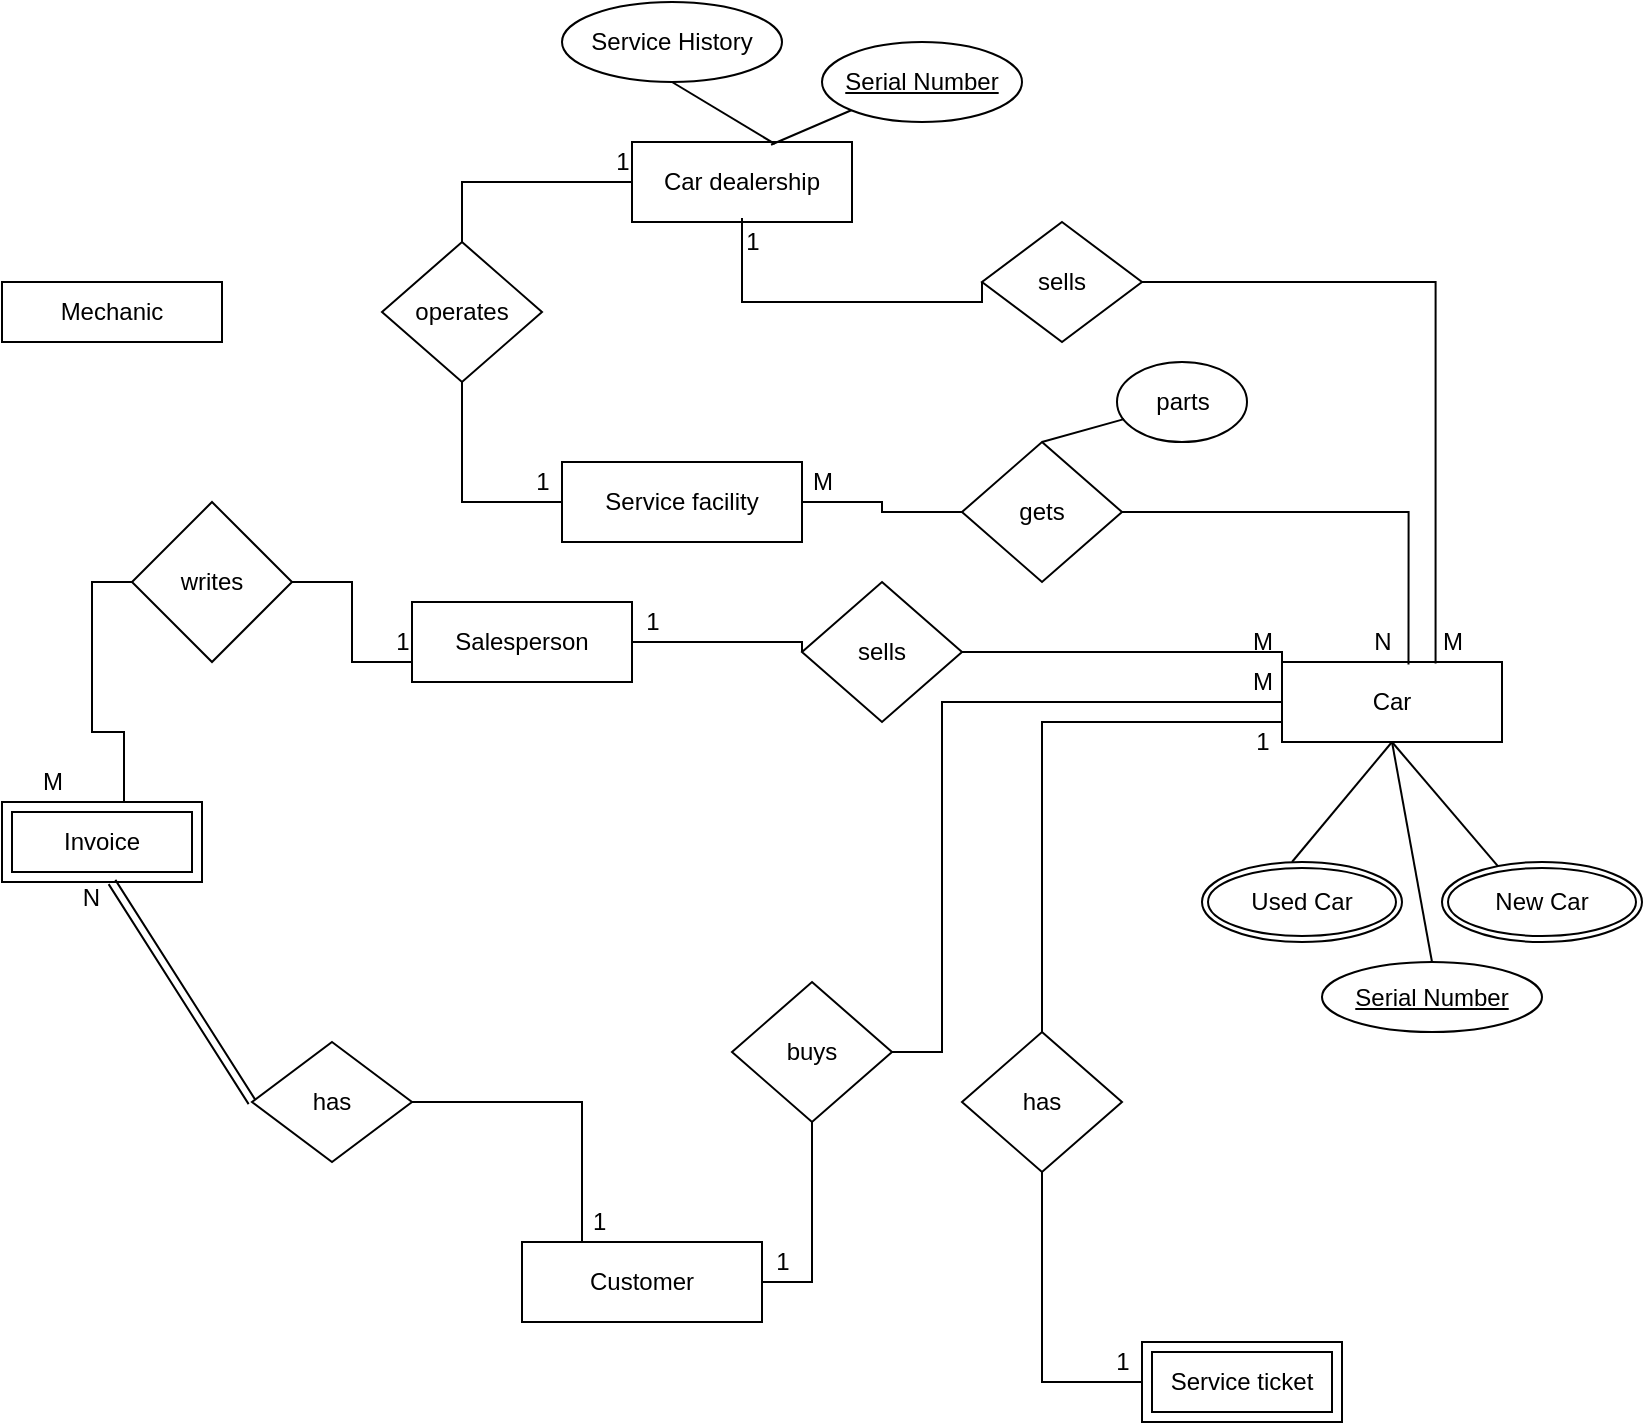 <mxfile version="15.7.3" type="github">
  <diagram id="thSH0ayQxO71pJ6wV1Sd" name="Page-1">
    <mxGraphModel dx="453" dy="278" grid="1" gridSize="10" guides="1" tooltips="1" connect="1" arrows="1" fold="1" page="1" pageScale="1" pageWidth="850" pageHeight="1100" math="0" shadow="0">
      <root>
        <mxCell id="0" />
        <mxCell id="1" parent="0" />
        <mxCell id="2t8MsXC4N8kTPNsJ7Vme-44" style="edgeStyle=orthogonalEdgeStyle;rounded=0;orthogonalLoop=1;jettySize=auto;html=1;entryX=0.5;entryY=0;entryDx=0;entryDy=0;startArrow=none;startFill=0;endArrow=none;endFill=0;" edge="1" parent="1" source="qbq0ifineMjqy3SYOCrd-1" target="2t8MsXC4N8kTPNsJ7Vme-43">
          <mxGeometry relative="1" as="geometry" />
        </mxCell>
        <mxCell id="qbq0ifineMjqy3SYOCrd-1" value="Car dealership" style="rounded=0;whiteSpace=wrap;html=1;" parent="1" vertex="1">
          <mxGeometry x="355" y="210" width="110" height="40" as="geometry" />
        </mxCell>
        <mxCell id="qbq0ifineMjqy3SYOCrd-2" value="Service facility" style="rounded=0;whiteSpace=wrap;html=1;" parent="1" vertex="1">
          <mxGeometry x="320" y="370" width="120" height="40" as="geometry" />
        </mxCell>
        <mxCell id="2t8MsXC4N8kTPNsJ7Vme-59" style="edgeStyle=orthogonalEdgeStyle;rounded=0;orthogonalLoop=1;jettySize=auto;html=1;startArrow=none;startFill=0;endArrow=none;endFill=0;" edge="1" parent="1" source="qbq0ifineMjqy3SYOCrd-3" target="2t8MsXC4N8kTPNsJ7Vme-58">
          <mxGeometry relative="1" as="geometry">
            <Array as="points">
              <mxPoint x="560" y="500" />
            </Array>
          </mxGeometry>
        </mxCell>
        <mxCell id="qbq0ifineMjqy3SYOCrd-3" value="Car" style="rounded=0;whiteSpace=wrap;html=1;" parent="1" vertex="1">
          <mxGeometry x="680" y="470" width="110" height="40" as="geometry" />
        </mxCell>
        <mxCell id="2t8MsXC4N8kTPNsJ7Vme-17" style="edgeStyle=orthogonalEdgeStyle;rounded=0;orthogonalLoop=1;jettySize=auto;html=1;entryX=0;entryY=0.5;entryDx=0;entryDy=0;startArrow=none;startFill=0;endArrow=none;endFill=0;" edge="1" parent="1" source="qbq0ifineMjqy3SYOCrd-4" target="2t8MsXC4N8kTPNsJ7Vme-16">
          <mxGeometry relative="1" as="geometry">
            <Array as="points">
              <mxPoint x="440" y="460" />
            </Array>
          </mxGeometry>
        </mxCell>
        <mxCell id="qbq0ifineMjqy3SYOCrd-4" value="Salesperson" style="rounded=0;whiteSpace=wrap;html=1;" parent="1" vertex="1">
          <mxGeometry x="245" y="440" width="110" height="40" as="geometry" />
        </mxCell>
        <mxCell id="2t8MsXC4N8kTPNsJ7Vme-30" style="edgeStyle=orthogonalEdgeStyle;rounded=0;orthogonalLoop=1;jettySize=auto;html=1;entryX=0;entryY=0.5;entryDx=0;entryDy=0;startArrow=none;startFill=0;endArrow=none;endFill=0;" edge="1" parent="1" target="2t8MsXC4N8kTPNsJ7Vme-27">
          <mxGeometry relative="1" as="geometry">
            <mxPoint x="80" y="540" as="sourcePoint" />
          </mxGeometry>
        </mxCell>
        <mxCell id="qbq0ifineMjqy3SYOCrd-6" value="Mechanic" style="rounded=0;whiteSpace=wrap;html=1;" parent="1" vertex="1">
          <mxGeometry x="40" y="280" width="110" height="30" as="geometry" />
        </mxCell>
        <mxCell id="qbq0ifineMjqy3SYOCrd-7" value="Customer" style="rounded=0;whiteSpace=wrap;html=1;" parent="1" vertex="1">
          <mxGeometry x="300" y="760" width="120" height="40" as="geometry" />
        </mxCell>
        <mxCell id="qbq0ifineMjqy3SYOCrd-9" value="&lt;u&gt;Serial Number&lt;/u&gt;" style="ellipse;whiteSpace=wrap;html=1;" parent="1" vertex="1">
          <mxGeometry x="450" y="160" width="100" height="40" as="geometry" />
        </mxCell>
        <mxCell id="qbq0ifineMjqy3SYOCrd-14" value="" style="endArrow=none;html=1;rounded=0;entryX=0;entryY=1;entryDx=0;entryDy=0;exitX=0.632;exitY=0.034;exitDx=0;exitDy=0;exitPerimeter=0;" parent="1" target="qbq0ifineMjqy3SYOCrd-9" edge="1" source="qbq0ifineMjqy3SYOCrd-1">
          <mxGeometry width="50" height="50" relative="1" as="geometry">
            <mxPoint x="400" y="240" as="sourcePoint" />
            <mxPoint x="450" y="190" as="targetPoint" />
            <Array as="points" />
          </mxGeometry>
        </mxCell>
        <mxCell id="2t8MsXC4N8kTPNsJ7Vme-3" style="edgeStyle=orthogonalEdgeStyle;rounded=0;orthogonalLoop=1;jettySize=auto;html=1;entryX=0.698;entryY=0.02;entryDx=0;entryDy=0;entryPerimeter=0;startArrow=none;startFill=0;endArrow=none;endFill=0;" edge="1" parent="1" source="2t8MsXC4N8kTPNsJ7Vme-1" target="qbq0ifineMjqy3SYOCrd-3">
          <mxGeometry relative="1" as="geometry" />
        </mxCell>
        <mxCell id="2t8MsXC4N8kTPNsJ7Vme-1" value="sells" style="rhombus;whiteSpace=wrap;html=1;" vertex="1" parent="1">
          <mxGeometry x="530" y="250" width="80" height="60" as="geometry" />
        </mxCell>
        <mxCell id="2t8MsXC4N8kTPNsJ7Vme-34" style="edgeStyle=orthogonalEdgeStyle;rounded=0;orthogonalLoop=1;jettySize=auto;html=1;entryX=0;entryY=0.5;entryDx=0;entryDy=0;startArrow=none;startFill=0;endArrow=none;endFill=0;" edge="1" parent="1" target="2t8MsXC4N8kTPNsJ7Vme-1">
          <mxGeometry relative="1" as="geometry">
            <mxPoint x="410" y="248" as="sourcePoint" />
            <Array as="points">
              <mxPoint x="410" y="290" />
            </Array>
          </mxGeometry>
        </mxCell>
        <mxCell id="2t8MsXC4N8kTPNsJ7Vme-5" value="1" style="text;html=1;align=center;verticalAlign=middle;resizable=0;points=[];autosize=1;strokeColor=none;fillColor=none;" vertex="1" parent="1">
          <mxGeometry x="405" y="250" width="20" height="20" as="geometry" />
        </mxCell>
        <mxCell id="2t8MsXC4N8kTPNsJ7Vme-6" value="M" style="text;html=1;align=center;verticalAlign=middle;resizable=0;points=[];autosize=1;strokeColor=none;fillColor=none;" vertex="1" parent="1">
          <mxGeometry x="750" y="450" width="30" height="20" as="geometry" />
        </mxCell>
        <mxCell id="2t8MsXC4N8kTPNsJ7Vme-9" value="" style="endArrow=none;html=1;rounded=0;exitX=0.5;exitY=0;exitDx=0;exitDy=0;entryX=0.5;entryY=1;entryDx=0;entryDy=0;" edge="1" parent="1" target="qbq0ifineMjqy3SYOCrd-3">
          <mxGeometry width="50" height="50" relative="1" as="geometry">
            <mxPoint x="685" y="570" as="sourcePoint" />
            <mxPoint x="430" y="360" as="targetPoint" />
          </mxGeometry>
        </mxCell>
        <mxCell id="2t8MsXC4N8kTPNsJ7Vme-10" value="" style="endArrow=none;html=1;rounded=0;entryX=0.5;entryY=1;entryDx=0;entryDy=0;" edge="1" parent="1" target="qbq0ifineMjqy3SYOCrd-3">
          <mxGeometry width="50" height="50" relative="1" as="geometry">
            <mxPoint x="788.683" y="572.939" as="sourcePoint" />
            <mxPoint x="670" y="410" as="targetPoint" />
          </mxGeometry>
        </mxCell>
        <mxCell id="2t8MsXC4N8kTPNsJ7Vme-11" value="&lt;u&gt;Serial Number&lt;/u&gt;" style="ellipse;whiteSpace=wrap;html=1;" vertex="1" parent="1">
          <mxGeometry x="700" y="620" width="110" height="35" as="geometry" />
        </mxCell>
        <mxCell id="2t8MsXC4N8kTPNsJ7Vme-12" value="" style="endArrow=none;html=1;rounded=0;exitX=0.5;exitY=0;exitDx=0;exitDy=0;entryX=0.5;entryY=1;entryDx=0;entryDy=0;" edge="1" parent="1" source="2t8MsXC4N8kTPNsJ7Vme-11" target="qbq0ifineMjqy3SYOCrd-3">
          <mxGeometry width="50" height="50" relative="1" as="geometry">
            <mxPoint x="380" y="410" as="sourcePoint" />
            <mxPoint x="660" y="390" as="targetPoint" />
          </mxGeometry>
        </mxCell>
        <mxCell id="2t8MsXC4N8kTPNsJ7Vme-14" value="&lt;span&gt;Service History&lt;/span&gt;" style="ellipse;whiteSpace=wrap;html=1;" vertex="1" parent="1">
          <mxGeometry x="320" y="140" width="110" height="40" as="geometry" />
        </mxCell>
        <mxCell id="2t8MsXC4N8kTPNsJ7Vme-15" value="" style="endArrow=none;html=1;rounded=0;entryX=0.5;entryY=1;entryDx=0;entryDy=0;exitX=0.649;exitY=0.024;exitDx=0;exitDy=0;exitPerimeter=0;" edge="1" parent="1" source="qbq0ifineMjqy3SYOCrd-1" target="2t8MsXC4N8kTPNsJ7Vme-14">
          <mxGeometry width="50" height="50" relative="1" as="geometry">
            <mxPoint x="434.52" y="261.36" as="sourcePoint" />
            <mxPoint x="466.158" y="202.7" as="targetPoint" />
            <Array as="points" />
          </mxGeometry>
        </mxCell>
        <mxCell id="2t8MsXC4N8kTPNsJ7Vme-18" style="edgeStyle=orthogonalEdgeStyle;rounded=0;orthogonalLoop=1;jettySize=auto;html=1;entryX=0;entryY=0.75;entryDx=0;entryDy=0;startArrow=none;startFill=0;endArrow=none;endFill=0;exitX=1;exitY=0.5;exitDx=0;exitDy=0;" edge="1" parent="1" source="2t8MsXC4N8kTPNsJ7Vme-16" target="qbq0ifineMjqy3SYOCrd-3">
          <mxGeometry relative="1" as="geometry">
            <Array as="points">
              <mxPoint x="680" y="465" />
            </Array>
          </mxGeometry>
        </mxCell>
        <mxCell id="2t8MsXC4N8kTPNsJ7Vme-16" value="sells" style="rhombus;whiteSpace=wrap;html=1;" vertex="1" parent="1">
          <mxGeometry x="440" y="430" width="80" height="70" as="geometry" />
        </mxCell>
        <mxCell id="2t8MsXC4N8kTPNsJ7Vme-21" value="M" style="text;html=1;align=center;verticalAlign=middle;resizable=0;points=[];autosize=1;strokeColor=none;fillColor=none;" vertex="1" parent="1">
          <mxGeometry x="655" y="470" width="30" height="20" as="geometry" />
        </mxCell>
        <mxCell id="2t8MsXC4N8kTPNsJ7Vme-24" style="edgeStyle=orthogonalEdgeStyle;rounded=0;orthogonalLoop=1;jettySize=auto;html=1;entryX=1;entryY=0.5;entryDx=0;entryDy=0;startArrow=none;startFill=0;endArrow=none;endFill=0;" edge="1" parent="1" source="2t8MsXC4N8kTPNsJ7Vme-22" target="qbq0ifineMjqy3SYOCrd-7">
          <mxGeometry relative="1" as="geometry" />
        </mxCell>
        <mxCell id="2t8MsXC4N8kTPNsJ7Vme-35" style="edgeStyle=orthogonalEdgeStyle;rounded=0;orthogonalLoop=1;jettySize=auto;html=1;startArrow=none;startFill=0;endArrow=none;endFill=0;entryX=0;entryY=0.25;entryDx=0;entryDy=0;" edge="1" parent="1" source="2t8MsXC4N8kTPNsJ7Vme-22" target="qbq0ifineMjqy3SYOCrd-3">
          <mxGeometry relative="1" as="geometry">
            <mxPoint x="650" y="490" as="targetPoint" />
            <Array as="points">
              <mxPoint x="510" y="665" />
              <mxPoint x="510" y="490" />
              <mxPoint x="680" y="490" />
            </Array>
          </mxGeometry>
        </mxCell>
        <mxCell id="2t8MsXC4N8kTPNsJ7Vme-22" value="buys" style="rhombus;whiteSpace=wrap;html=1;" vertex="1" parent="1">
          <mxGeometry x="405" y="630" width="80" height="70" as="geometry" />
        </mxCell>
        <mxCell id="2t8MsXC4N8kTPNsJ7Vme-25" value="&amp;nbsp; &amp;nbsp; &amp;nbsp;1" style="text;html=1;align=center;verticalAlign=middle;resizable=0;points=[];autosize=1;strokeColor=none;fillColor=none;" vertex="1" parent="1">
          <mxGeometry x="310" y="740" width="40" height="20" as="geometry" />
        </mxCell>
        <mxCell id="2t8MsXC4N8kTPNsJ7Vme-26" value="M" style="text;html=1;align=center;verticalAlign=middle;resizable=0;points=[];autosize=1;strokeColor=none;fillColor=none;" vertex="1" parent="1">
          <mxGeometry x="655" y="450" width="30" height="20" as="geometry" />
        </mxCell>
        <mxCell id="2t8MsXC4N8kTPNsJ7Vme-29" style="edgeStyle=orthogonalEdgeStyle;rounded=0;orthogonalLoop=1;jettySize=auto;html=1;entryX=0;entryY=0.75;entryDx=0;entryDy=0;startArrow=none;startFill=0;endArrow=none;endFill=0;" edge="1" parent="1" source="2t8MsXC4N8kTPNsJ7Vme-27" target="qbq0ifineMjqy3SYOCrd-4">
          <mxGeometry relative="1" as="geometry" />
        </mxCell>
        <mxCell id="2t8MsXC4N8kTPNsJ7Vme-27" value="writes" style="rhombus;whiteSpace=wrap;html=1;" vertex="1" parent="1">
          <mxGeometry x="105" y="390" width="80" height="80" as="geometry" />
        </mxCell>
        <mxCell id="2t8MsXC4N8kTPNsJ7Vme-31" value="1" style="text;html=1;align=center;verticalAlign=middle;resizable=0;points=[];autosize=1;strokeColor=none;fillColor=none;" vertex="1" parent="1">
          <mxGeometry x="230" y="450" width="20" height="20" as="geometry" />
        </mxCell>
        <mxCell id="2t8MsXC4N8kTPNsJ7Vme-32" value="M" style="text;html=1;align=center;verticalAlign=middle;resizable=0;points=[];autosize=1;strokeColor=none;fillColor=none;" vertex="1" parent="1">
          <mxGeometry x="50" y="520" width="30" height="20" as="geometry" />
        </mxCell>
        <mxCell id="2t8MsXC4N8kTPNsJ7Vme-38" style="edgeStyle=orthogonalEdgeStyle;rounded=0;orthogonalLoop=1;jettySize=auto;html=1;startArrow=none;startFill=0;endArrow=none;endFill=0;entryX=0.25;entryY=0;entryDx=0;entryDy=0;" edge="1" parent="1" source="2t8MsXC4N8kTPNsJ7Vme-37" target="qbq0ifineMjqy3SYOCrd-7">
          <mxGeometry relative="1" as="geometry" />
        </mxCell>
        <mxCell id="2t8MsXC4N8kTPNsJ7Vme-37" value="has" style="rhombus;whiteSpace=wrap;html=1;" vertex="1" parent="1">
          <mxGeometry x="165" y="660" width="80" height="60" as="geometry" />
        </mxCell>
        <mxCell id="2t8MsXC4N8kTPNsJ7Vme-41" value="1" style="text;html=1;align=center;verticalAlign=middle;resizable=0;points=[];autosize=1;strokeColor=none;fillColor=none;" vertex="1" parent="1">
          <mxGeometry x="355" y="440" width="20" height="20" as="geometry" />
        </mxCell>
        <mxCell id="2t8MsXC4N8kTPNsJ7Vme-45" style="edgeStyle=orthogonalEdgeStyle;rounded=0;orthogonalLoop=1;jettySize=auto;html=1;entryX=0;entryY=0.5;entryDx=0;entryDy=0;startArrow=none;startFill=0;endArrow=none;endFill=0;" edge="1" parent="1" source="2t8MsXC4N8kTPNsJ7Vme-43" target="qbq0ifineMjqy3SYOCrd-2">
          <mxGeometry relative="1" as="geometry">
            <Array as="points">
              <mxPoint x="270" y="390" />
            </Array>
          </mxGeometry>
        </mxCell>
        <mxCell id="2t8MsXC4N8kTPNsJ7Vme-43" value="operates" style="rhombus;whiteSpace=wrap;html=1;" vertex="1" parent="1">
          <mxGeometry x="230" y="260" width="80" height="70" as="geometry" />
        </mxCell>
        <mxCell id="2t8MsXC4N8kTPNsJ7Vme-46" value="1" style="text;html=1;align=center;verticalAlign=middle;resizable=0;points=[];autosize=1;strokeColor=none;fillColor=none;" vertex="1" parent="1">
          <mxGeometry x="340" y="210" width="20" height="20" as="geometry" />
        </mxCell>
        <mxCell id="2t8MsXC4N8kTPNsJ7Vme-47" value="1" style="text;html=1;align=center;verticalAlign=middle;resizable=0;points=[];autosize=1;strokeColor=none;fillColor=none;" vertex="1" parent="1">
          <mxGeometry x="300" y="370" width="20" height="20" as="geometry" />
        </mxCell>
        <mxCell id="2t8MsXC4N8kTPNsJ7Vme-49" style="edgeStyle=orthogonalEdgeStyle;rounded=0;orthogonalLoop=1;jettySize=auto;html=1;entryX=1;entryY=0.5;entryDx=0;entryDy=0;startArrow=none;startFill=0;endArrow=none;endFill=0;" edge="1" parent="1" source="2t8MsXC4N8kTPNsJ7Vme-48" target="qbq0ifineMjqy3SYOCrd-2">
          <mxGeometry relative="1" as="geometry" />
        </mxCell>
        <mxCell id="2t8MsXC4N8kTPNsJ7Vme-54" style="edgeStyle=orthogonalEdgeStyle;rounded=0;orthogonalLoop=1;jettySize=auto;html=1;entryX=0.575;entryY=0.03;entryDx=0;entryDy=0;entryPerimeter=0;startArrow=none;startFill=0;endArrow=none;endFill=0;" edge="1" parent="1" source="2t8MsXC4N8kTPNsJ7Vme-48" target="qbq0ifineMjqy3SYOCrd-3">
          <mxGeometry relative="1" as="geometry" />
        </mxCell>
        <mxCell id="2t8MsXC4N8kTPNsJ7Vme-48" value="gets" style="rhombus;whiteSpace=wrap;html=1;" vertex="1" parent="1">
          <mxGeometry x="520" y="360" width="80" height="70" as="geometry" />
        </mxCell>
        <mxCell id="2t8MsXC4N8kTPNsJ7Vme-52" value="M" style="text;html=1;align=center;verticalAlign=middle;resizable=0;points=[];autosize=1;strokeColor=none;fillColor=none;" vertex="1" parent="1">
          <mxGeometry x="435" y="370" width="30" height="20" as="geometry" />
        </mxCell>
        <mxCell id="2t8MsXC4N8kTPNsJ7Vme-55" value="&amp;nbsp; &amp;nbsp;N" style="text;html=1;align=center;verticalAlign=middle;resizable=0;points=[];autosize=1;strokeColor=none;fillColor=none;" vertex="1" parent="1">
          <mxGeometry x="710" y="450" width="30" height="20" as="geometry" />
        </mxCell>
        <mxCell id="2t8MsXC4N8kTPNsJ7Vme-56" value="&lt;span&gt;parts&lt;/span&gt;" style="ellipse;whiteSpace=wrap;html=1;" vertex="1" parent="1">
          <mxGeometry x="597.5" y="320" width="65" height="40" as="geometry" />
        </mxCell>
        <mxCell id="2t8MsXC4N8kTPNsJ7Vme-57" value="" style="endArrow=none;html=1;rounded=0;entryX=0.054;entryY=0.714;entryDx=0;entryDy=0;entryPerimeter=0;exitX=0.5;exitY=0;exitDx=0;exitDy=0;" edge="1" parent="1" source="2t8MsXC4N8kTPNsJ7Vme-48" target="2t8MsXC4N8kTPNsJ7Vme-56">
          <mxGeometry width="50" height="50" relative="1" as="geometry">
            <mxPoint x="370" y="430" as="sourcePoint" />
            <mxPoint x="420" y="380" as="targetPoint" />
          </mxGeometry>
        </mxCell>
        <mxCell id="2t8MsXC4N8kTPNsJ7Vme-60" style="edgeStyle=orthogonalEdgeStyle;rounded=0;orthogonalLoop=1;jettySize=auto;html=1;entryX=0;entryY=0.75;entryDx=0;entryDy=0;startArrow=none;startFill=0;endArrow=none;endFill=0;exitX=0.5;exitY=1;exitDx=0;exitDy=0;" edge="1" parent="1" source="2t8MsXC4N8kTPNsJ7Vme-58">
          <mxGeometry relative="1" as="geometry">
            <mxPoint x="610" y="830" as="targetPoint" />
            <Array as="points">
              <mxPoint x="560" y="830" />
            </Array>
          </mxGeometry>
        </mxCell>
        <mxCell id="2t8MsXC4N8kTPNsJ7Vme-58" value="has" style="rhombus;whiteSpace=wrap;html=1;" vertex="1" parent="1">
          <mxGeometry x="520" y="655" width="80" height="70" as="geometry" />
        </mxCell>
        <mxCell id="2t8MsXC4N8kTPNsJ7Vme-62" value="1" style="text;html=1;align=center;verticalAlign=middle;resizable=0;points=[];autosize=1;strokeColor=none;fillColor=none;" vertex="1" parent="1">
          <mxGeometry x="590" y="810" width="20" height="20" as="geometry" />
        </mxCell>
        <mxCell id="2t8MsXC4N8kTPNsJ7Vme-64" value="1" style="text;html=1;align=center;verticalAlign=middle;resizable=0;points=[];autosize=1;strokeColor=none;fillColor=none;" vertex="1" parent="1">
          <mxGeometry x="420" y="760" width="20" height="20" as="geometry" />
        </mxCell>
        <mxCell id="2t8MsXC4N8kTPNsJ7Vme-65" value="1" style="text;html=1;align=center;verticalAlign=middle;resizable=0;points=[];autosize=1;strokeColor=none;fillColor=none;" vertex="1" parent="1">
          <mxGeometry x="660" y="500" width="20" height="20" as="geometry" />
        </mxCell>
        <mxCell id="2t8MsXC4N8kTPNsJ7Vme-75" value="Used Car" style="ellipse;shape=doubleEllipse;margin=3;whiteSpace=wrap;html=1;align=center;" vertex="1" parent="1">
          <mxGeometry x="640" y="570" width="100" height="40" as="geometry" />
        </mxCell>
        <mxCell id="2t8MsXC4N8kTPNsJ7Vme-76" value="New Car" style="ellipse;shape=doubleEllipse;margin=3;whiteSpace=wrap;html=1;align=center;" vertex="1" parent="1">
          <mxGeometry x="760" y="570" width="100" height="40" as="geometry" />
        </mxCell>
        <mxCell id="2t8MsXC4N8kTPNsJ7Vme-79" value="Service ticket" style="shape=ext;margin=3;double=1;whiteSpace=wrap;html=1;align=center;" vertex="1" parent="1">
          <mxGeometry x="610" y="810" width="100" height="40" as="geometry" />
        </mxCell>
        <mxCell id="2t8MsXC4N8kTPNsJ7Vme-80" value="Invoice" style="shape=ext;margin=3;double=1;whiteSpace=wrap;html=1;align=center;" vertex="1" parent="1">
          <mxGeometry x="40" y="540" width="100" height="40" as="geometry" />
        </mxCell>
        <mxCell id="2t8MsXC4N8kTPNsJ7Vme-83" value="" style="shape=link;html=1;rounded=0;startArrow=none;startFill=0;endArrow=none;endFill=0;entryX=0.5;entryY=1;entryDx=0;entryDy=0;" edge="1" parent="1">
          <mxGeometry relative="1" as="geometry">
            <mxPoint x="165" y="690" as="sourcePoint" />
            <mxPoint x="95" y="580" as="targetPoint" />
          </mxGeometry>
        </mxCell>
        <mxCell id="2t8MsXC4N8kTPNsJ7Vme-84" value="N" style="resizable=0;html=1;align=right;verticalAlign=bottom;" connectable="0" vertex="1" parent="2t8MsXC4N8kTPNsJ7Vme-83">
          <mxGeometry x="1" relative="1" as="geometry">
            <mxPoint x="-5" y="17" as="offset" />
          </mxGeometry>
        </mxCell>
      </root>
    </mxGraphModel>
  </diagram>
</mxfile>
